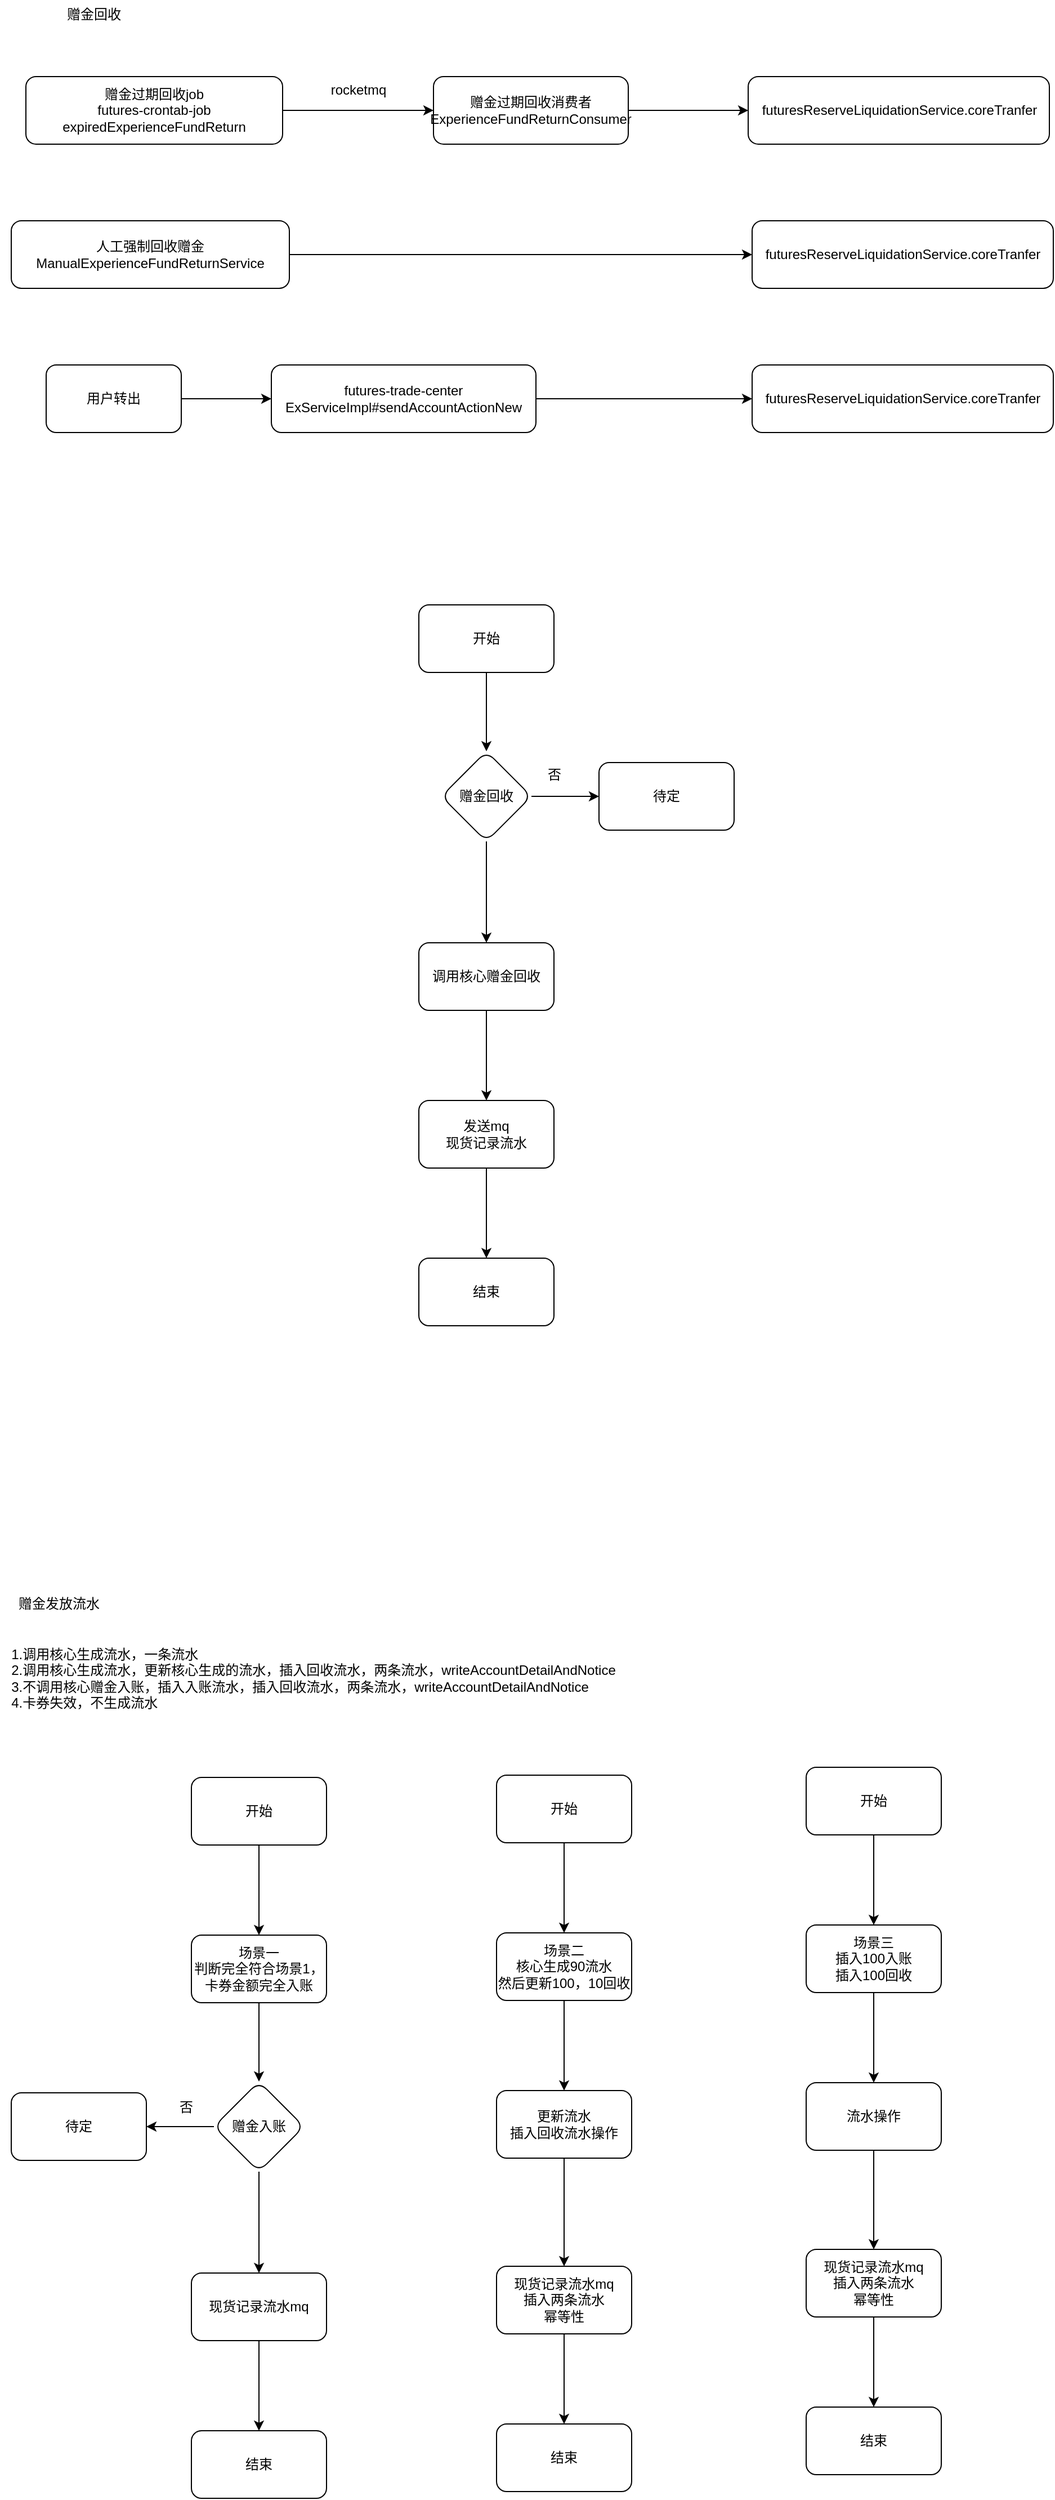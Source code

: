 <mxfile version="28.1.1">
  <diagram name="第 1 页" id="ScFyZtU0BeAtE_UhqbLz">
    <mxGraphModel dx="946" dy="694" grid="0" gridSize="10" guides="1" tooltips="1" connect="1" arrows="1" fold="1" page="1" pageScale="1" pageWidth="9000" pageHeight="9020" math="0" shadow="0">
      <root>
        <mxCell id="0" />
        <mxCell id="1" parent="0" />
        <mxCell id="WqhuBrgNzI3p_E5B1vp2-18" value="" style="edgeStyle=orthogonalEdgeStyle;rounded=0;orthogonalLoop=1;jettySize=auto;html=1;" edge="1" parent="1" source="WqhuBrgNzI3p_E5B1vp2-16" target="WqhuBrgNzI3p_E5B1vp2-17">
          <mxGeometry relative="1" as="geometry" />
        </mxCell>
        <mxCell id="WqhuBrgNzI3p_E5B1vp2-16" value="赠金过期回收job&lt;br&gt;futures-crontab-job&lt;div&gt;expiredExperienceFundReturn&lt;/div&gt;" style="rounded=1;whiteSpace=wrap;html=1;" vertex="1" parent="1">
          <mxGeometry x="118" y="248" width="228" height="60" as="geometry" />
        </mxCell>
        <mxCell id="WqhuBrgNzI3p_E5B1vp2-21" value="" style="edgeStyle=orthogonalEdgeStyle;rounded=0;orthogonalLoop=1;jettySize=auto;html=1;" edge="1" parent="1" source="WqhuBrgNzI3p_E5B1vp2-17" target="WqhuBrgNzI3p_E5B1vp2-20">
          <mxGeometry relative="1" as="geometry" />
        </mxCell>
        <mxCell id="WqhuBrgNzI3p_E5B1vp2-17" value="赠金过期回收消费者&lt;div&gt;ExperienceFundReturnConsumer&lt;/div&gt;" style="whiteSpace=wrap;html=1;rounded=1;" vertex="1" parent="1">
          <mxGeometry x="480" y="248" width="173" height="60" as="geometry" />
        </mxCell>
        <mxCell id="WqhuBrgNzI3p_E5B1vp2-19" value="rocketmq" style="text;html=1;align=center;verticalAlign=middle;resizable=0;points=[];autosize=1;strokeColor=none;fillColor=none;" vertex="1" parent="1">
          <mxGeometry x="379" y="247" width="67" height="26" as="geometry" />
        </mxCell>
        <mxCell id="WqhuBrgNzI3p_E5B1vp2-20" value="futuresReserveLiquidationService.coreTranfer" style="whiteSpace=wrap;html=1;rounded=1;" vertex="1" parent="1">
          <mxGeometry x="759.5" y="248" width="267.5" height="60" as="geometry" />
        </mxCell>
        <mxCell id="WqhuBrgNzI3p_E5B1vp2-24" style="edgeStyle=orthogonalEdgeStyle;rounded=0;orthogonalLoop=1;jettySize=auto;html=1;" edge="1" parent="1" source="WqhuBrgNzI3p_E5B1vp2-22" target="WqhuBrgNzI3p_E5B1vp2-23">
          <mxGeometry relative="1" as="geometry" />
        </mxCell>
        <mxCell id="WqhuBrgNzI3p_E5B1vp2-22" value="人工强制回收赠金&lt;div&gt;ManualExperienceFundReturnService&lt;/div&gt;" style="rounded=1;whiteSpace=wrap;html=1;" vertex="1" parent="1">
          <mxGeometry x="105" y="376" width="247" height="60" as="geometry" />
        </mxCell>
        <mxCell id="WqhuBrgNzI3p_E5B1vp2-23" value="futuresReserveLiquidationService.coreTranfer" style="whiteSpace=wrap;html=1;rounded=1;" vertex="1" parent="1">
          <mxGeometry x="763" y="376" width="267.5" height="60" as="geometry" />
        </mxCell>
        <mxCell id="WqhuBrgNzI3p_E5B1vp2-26" value="futuresReserveLiquidationService.coreTranfer" style="whiteSpace=wrap;html=1;rounded=1;" vertex="1" parent="1">
          <mxGeometry x="763" y="504" width="267.5" height="60" as="geometry" />
        </mxCell>
        <mxCell id="WqhuBrgNzI3p_E5B1vp2-29" value="" style="edgeStyle=orthogonalEdgeStyle;rounded=0;orthogonalLoop=1;jettySize=auto;html=1;" edge="1" parent="1" source="WqhuBrgNzI3p_E5B1vp2-27" target="WqhuBrgNzI3p_E5B1vp2-28">
          <mxGeometry relative="1" as="geometry" />
        </mxCell>
        <mxCell id="WqhuBrgNzI3p_E5B1vp2-27" value="用户转出" style="rounded=1;whiteSpace=wrap;html=1;" vertex="1" parent="1">
          <mxGeometry x="136" y="504" width="120" height="60" as="geometry" />
        </mxCell>
        <mxCell id="WqhuBrgNzI3p_E5B1vp2-30" style="edgeStyle=orthogonalEdgeStyle;rounded=0;orthogonalLoop=1;jettySize=auto;html=1;" edge="1" parent="1" source="WqhuBrgNzI3p_E5B1vp2-28" target="WqhuBrgNzI3p_E5B1vp2-26">
          <mxGeometry relative="1" as="geometry" />
        </mxCell>
        <mxCell id="WqhuBrgNzI3p_E5B1vp2-28" value="futures-trade-center&lt;div&gt;&lt;div data-lark-html-role=&quot;root&quot;&gt;&lt;span style=&quot;white-space: pre;&quot; data-eleid=&quot;3&quot; class=&quot;text-only&quot;&gt;ExServiceImpl#sendAccountActionNew&lt;/span&gt;&lt;/div&gt;&lt;/div&gt;" style="whiteSpace=wrap;html=1;rounded=1;" vertex="1" parent="1">
          <mxGeometry x="336" y="504" width="235" height="60" as="geometry" />
        </mxCell>
        <mxCell id="WqhuBrgNzI3p_E5B1vp2-31" value="赠金回收" style="text;html=1;align=center;verticalAlign=middle;resizable=0;points=[];autosize=1;strokeColor=none;fillColor=none;" vertex="1" parent="1">
          <mxGeometry x="145" y="180" width="66" height="26" as="geometry" />
        </mxCell>
        <mxCell id="WqhuBrgNzI3p_E5B1vp2-61" value="" style="edgeStyle=orthogonalEdgeStyle;rounded=0;orthogonalLoop=1;jettySize=auto;html=1;" edge="1" parent="1" source="WqhuBrgNzI3p_E5B1vp2-32" target="WqhuBrgNzI3p_E5B1vp2-60">
          <mxGeometry relative="1" as="geometry" />
        </mxCell>
        <mxCell id="WqhuBrgNzI3p_E5B1vp2-32" value="开始" style="rounded=1;whiteSpace=wrap;html=1;" vertex="1" parent="1">
          <mxGeometry x="467" y="717" width="120" height="60" as="geometry" />
        </mxCell>
        <mxCell id="WqhuBrgNzI3p_E5B1vp2-55" value="赠金发放流水" style="text;html=1;align=center;verticalAlign=middle;resizable=0;points=[];autosize=1;strokeColor=none;fillColor=none;" vertex="1" parent="1">
          <mxGeometry x="102" y="1591" width="90" height="26" as="geometry" />
        </mxCell>
        <mxCell id="WqhuBrgNzI3p_E5B1vp2-57" value="&lt;div style=&quot;text-align: left;&quot;&gt;1.调用核心生成流水，一条流水&lt;/div&gt;&lt;div style=&quot;text-align: left;&quot;&gt;2.调用核心生成流水，更新核心生成的流水，插入回收流水，两条流水，writeAccountDetailAndNotice&lt;/div&gt;&lt;div style=&quot;text-align: left;&quot;&gt;3.不调用核心赠金入账，插入入账流水，插入回收流水，两条流水，writeAccountDetailAndNotice&lt;/div&gt;&lt;div style=&quot;text-align: left;&quot;&gt;4.卡券失效，不生成流水&lt;/div&gt;" style="text;html=1;align=center;verticalAlign=middle;resizable=0;points=[];autosize=1;strokeColor=none;fillColor=none;" vertex="1" parent="1">
          <mxGeometry x="95" y="1635" width="555" height="70" as="geometry" />
        </mxCell>
        <mxCell id="WqhuBrgNzI3p_E5B1vp2-63" value="" style="edgeStyle=orthogonalEdgeStyle;rounded=0;orthogonalLoop=1;jettySize=auto;html=1;" edge="1" parent="1" source="WqhuBrgNzI3p_E5B1vp2-60" target="WqhuBrgNzI3p_E5B1vp2-62">
          <mxGeometry relative="1" as="geometry" />
        </mxCell>
        <mxCell id="WqhuBrgNzI3p_E5B1vp2-66" value="" style="edgeStyle=orthogonalEdgeStyle;rounded=0;orthogonalLoop=1;jettySize=auto;html=1;" edge="1" parent="1" source="WqhuBrgNzI3p_E5B1vp2-60" target="WqhuBrgNzI3p_E5B1vp2-65">
          <mxGeometry relative="1" as="geometry" />
        </mxCell>
        <mxCell id="WqhuBrgNzI3p_E5B1vp2-60" value="赠金回收" style="rhombus;whiteSpace=wrap;html=1;rounded=1;" vertex="1" parent="1">
          <mxGeometry x="487" y="847" width="80" height="80" as="geometry" />
        </mxCell>
        <mxCell id="WqhuBrgNzI3p_E5B1vp2-62" value="待定" style="whiteSpace=wrap;html=1;rounded=1;" vertex="1" parent="1">
          <mxGeometry x="627" y="857" width="120" height="60" as="geometry" />
        </mxCell>
        <mxCell id="WqhuBrgNzI3p_E5B1vp2-64" value="否" style="text;html=1;align=center;verticalAlign=middle;resizable=0;points=[];autosize=1;strokeColor=none;fillColor=none;" vertex="1" parent="1">
          <mxGeometry x="572" y="855" width="30" height="26" as="geometry" />
        </mxCell>
        <mxCell id="WqhuBrgNzI3p_E5B1vp2-68" value="" style="edgeStyle=orthogonalEdgeStyle;rounded=0;orthogonalLoop=1;jettySize=auto;html=1;" edge="1" parent="1" source="WqhuBrgNzI3p_E5B1vp2-65" target="WqhuBrgNzI3p_E5B1vp2-67">
          <mxGeometry relative="1" as="geometry" />
        </mxCell>
        <mxCell id="WqhuBrgNzI3p_E5B1vp2-65" value="调用核心赠金回收" style="whiteSpace=wrap;html=1;rounded=1;" vertex="1" parent="1">
          <mxGeometry x="467" y="1017" width="120" height="60" as="geometry" />
        </mxCell>
        <mxCell id="WqhuBrgNzI3p_E5B1vp2-70" value="" style="edgeStyle=orthogonalEdgeStyle;rounded=0;orthogonalLoop=1;jettySize=auto;html=1;" edge="1" parent="1" source="WqhuBrgNzI3p_E5B1vp2-67" target="WqhuBrgNzI3p_E5B1vp2-69">
          <mxGeometry relative="1" as="geometry" />
        </mxCell>
        <mxCell id="WqhuBrgNzI3p_E5B1vp2-67" value="发送mq&lt;div&gt;现货记录流水&lt;/div&gt;" style="whiteSpace=wrap;html=1;rounded=1;" vertex="1" parent="1">
          <mxGeometry x="467" y="1157" width="120" height="60" as="geometry" />
        </mxCell>
        <mxCell id="WqhuBrgNzI3p_E5B1vp2-69" value="结束" style="whiteSpace=wrap;html=1;rounded=1;" vertex="1" parent="1">
          <mxGeometry x="467" y="1297" width="120" height="60" as="geometry" />
        </mxCell>
        <mxCell id="WqhuBrgNzI3p_E5B1vp2-73" value="" style="edgeStyle=orthogonalEdgeStyle;rounded=0;orthogonalLoop=1;jettySize=auto;html=1;" edge="1" parent="1" source="WqhuBrgNzI3p_E5B1vp2-71" target="WqhuBrgNzI3p_E5B1vp2-72">
          <mxGeometry relative="1" as="geometry" />
        </mxCell>
        <mxCell id="WqhuBrgNzI3p_E5B1vp2-71" value="开始" style="rounded=1;whiteSpace=wrap;html=1;" vertex="1" parent="1">
          <mxGeometry x="265" y="1758" width="120" height="60" as="geometry" />
        </mxCell>
        <mxCell id="WqhuBrgNzI3p_E5B1vp2-75" value="" style="edgeStyle=orthogonalEdgeStyle;rounded=0;orthogonalLoop=1;jettySize=auto;html=1;" edge="1" parent="1" source="WqhuBrgNzI3p_E5B1vp2-72" target="WqhuBrgNzI3p_E5B1vp2-74">
          <mxGeometry relative="1" as="geometry" />
        </mxCell>
        <mxCell id="WqhuBrgNzI3p_E5B1vp2-72" value="场景一&lt;div&gt;判断完全符合场景1，卡券金额完全入账&lt;/div&gt;" style="whiteSpace=wrap;html=1;rounded=1;" vertex="1" parent="1">
          <mxGeometry x="265" y="1898" width="120" height="60" as="geometry" />
        </mxCell>
        <mxCell id="WqhuBrgNzI3p_E5B1vp2-77" value="" style="edgeStyle=orthogonalEdgeStyle;rounded=0;orthogonalLoop=1;jettySize=auto;html=1;" edge="1" parent="1" source="WqhuBrgNzI3p_E5B1vp2-74" target="WqhuBrgNzI3p_E5B1vp2-76">
          <mxGeometry relative="1" as="geometry" />
        </mxCell>
        <mxCell id="WqhuBrgNzI3p_E5B1vp2-80" value="" style="edgeStyle=orthogonalEdgeStyle;rounded=0;orthogonalLoop=1;jettySize=auto;html=1;" edge="1" parent="1" source="WqhuBrgNzI3p_E5B1vp2-74" target="WqhuBrgNzI3p_E5B1vp2-79">
          <mxGeometry relative="1" as="geometry" />
        </mxCell>
        <mxCell id="WqhuBrgNzI3p_E5B1vp2-74" value="赠金入账" style="rhombus;whiteSpace=wrap;html=1;rounded=1;" vertex="1" parent="1">
          <mxGeometry x="285" y="2028" width="80" height="80" as="geometry" />
        </mxCell>
        <mxCell id="WqhuBrgNzI3p_E5B1vp2-76" value="待定" style="whiteSpace=wrap;html=1;rounded=1;" vertex="1" parent="1">
          <mxGeometry x="105" y="2038" width="120" height="60" as="geometry" />
        </mxCell>
        <mxCell id="WqhuBrgNzI3p_E5B1vp2-78" value="否" style="text;html=1;align=center;verticalAlign=middle;resizable=0;points=[];autosize=1;strokeColor=none;fillColor=none;" vertex="1" parent="1">
          <mxGeometry x="245" y="2038" width="30" height="26" as="geometry" />
        </mxCell>
        <mxCell id="WqhuBrgNzI3p_E5B1vp2-82" value="" style="edgeStyle=orthogonalEdgeStyle;rounded=0;orthogonalLoop=1;jettySize=auto;html=1;" edge="1" parent="1" source="WqhuBrgNzI3p_E5B1vp2-79" target="WqhuBrgNzI3p_E5B1vp2-81">
          <mxGeometry relative="1" as="geometry" />
        </mxCell>
        <mxCell id="WqhuBrgNzI3p_E5B1vp2-79" value="现货记录流水mq" style="whiteSpace=wrap;html=1;rounded=1;" vertex="1" parent="1">
          <mxGeometry x="265" y="2198" width="120" height="60" as="geometry" />
        </mxCell>
        <mxCell id="WqhuBrgNzI3p_E5B1vp2-81" value="结束" style="whiteSpace=wrap;html=1;rounded=1;" vertex="1" parent="1">
          <mxGeometry x="265" y="2338" width="120" height="60" as="geometry" />
        </mxCell>
        <mxCell id="WqhuBrgNzI3p_E5B1vp2-85" value="" style="edgeStyle=orthogonalEdgeStyle;rounded=0;orthogonalLoop=1;jettySize=auto;html=1;" edge="1" parent="1" source="WqhuBrgNzI3p_E5B1vp2-83" target="WqhuBrgNzI3p_E5B1vp2-84">
          <mxGeometry relative="1" as="geometry" />
        </mxCell>
        <mxCell id="WqhuBrgNzI3p_E5B1vp2-83" value="开始" style="rounded=1;whiteSpace=wrap;html=1;" vertex="1" parent="1">
          <mxGeometry x="536" y="1756" width="120" height="60" as="geometry" />
        </mxCell>
        <mxCell id="WqhuBrgNzI3p_E5B1vp2-87" value="" style="edgeStyle=orthogonalEdgeStyle;rounded=0;orthogonalLoop=1;jettySize=auto;html=1;" edge="1" parent="1" source="WqhuBrgNzI3p_E5B1vp2-84" target="WqhuBrgNzI3p_E5B1vp2-86">
          <mxGeometry relative="1" as="geometry" />
        </mxCell>
        <mxCell id="WqhuBrgNzI3p_E5B1vp2-84" value="场景二&lt;div&gt;核心生成90流水&lt;/div&gt;&lt;div&gt;然后更新100，10回收&lt;/div&gt;" style="whiteSpace=wrap;html=1;rounded=1;" vertex="1" parent="1">
          <mxGeometry x="536" y="1896" width="120" height="60" as="geometry" />
        </mxCell>
        <mxCell id="WqhuBrgNzI3p_E5B1vp2-89" style="edgeStyle=orthogonalEdgeStyle;rounded=0;orthogonalLoop=1;jettySize=auto;html=1;entryX=0.5;entryY=0;entryDx=0;entryDy=0;" edge="1" parent="1" source="WqhuBrgNzI3p_E5B1vp2-86" target="WqhuBrgNzI3p_E5B1vp2-88">
          <mxGeometry relative="1" as="geometry" />
        </mxCell>
        <mxCell id="WqhuBrgNzI3p_E5B1vp2-86" value="更新流水&lt;br&gt;插入回收流水操作" style="whiteSpace=wrap;html=1;rounded=1;" vertex="1" parent="1">
          <mxGeometry x="536" y="2036" width="120" height="60" as="geometry" />
        </mxCell>
        <mxCell id="WqhuBrgNzI3p_E5B1vp2-91" value="" style="edgeStyle=orthogonalEdgeStyle;rounded=0;orthogonalLoop=1;jettySize=auto;html=1;" edge="1" parent="1" source="WqhuBrgNzI3p_E5B1vp2-88" target="WqhuBrgNzI3p_E5B1vp2-90">
          <mxGeometry relative="1" as="geometry" />
        </mxCell>
        <mxCell id="WqhuBrgNzI3p_E5B1vp2-88" value="现货记录流水mq&lt;div&gt;插入两条流水&lt;/div&gt;&lt;div&gt;幂等性&lt;/div&gt;" style="whiteSpace=wrap;html=1;rounded=1;" vertex="1" parent="1">
          <mxGeometry x="536" y="2192" width="120" height="60" as="geometry" />
        </mxCell>
        <mxCell id="WqhuBrgNzI3p_E5B1vp2-90" value="结束" style="whiteSpace=wrap;html=1;rounded=1;" vertex="1" parent="1">
          <mxGeometry x="536" y="2332" width="120" height="60" as="geometry" />
        </mxCell>
        <mxCell id="WqhuBrgNzI3p_E5B1vp2-94" value="" style="edgeStyle=orthogonalEdgeStyle;rounded=0;orthogonalLoop=1;jettySize=auto;html=1;" edge="1" parent="1" source="WqhuBrgNzI3p_E5B1vp2-92" target="WqhuBrgNzI3p_E5B1vp2-93">
          <mxGeometry relative="1" as="geometry" />
        </mxCell>
        <mxCell id="WqhuBrgNzI3p_E5B1vp2-92" value="开始" style="rounded=1;whiteSpace=wrap;html=1;" vertex="1" parent="1">
          <mxGeometry x="811" y="1749" width="120" height="60" as="geometry" />
        </mxCell>
        <mxCell id="WqhuBrgNzI3p_E5B1vp2-96" value="" style="edgeStyle=orthogonalEdgeStyle;rounded=0;orthogonalLoop=1;jettySize=auto;html=1;" edge="1" parent="1" source="WqhuBrgNzI3p_E5B1vp2-93" target="WqhuBrgNzI3p_E5B1vp2-95">
          <mxGeometry relative="1" as="geometry" />
        </mxCell>
        <mxCell id="WqhuBrgNzI3p_E5B1vp2-93" value="场景三&lt;div&gt;插入100入账&lt;/div&gt;&lt;div&gt;插入100回收&lt;/div&gt;" style="whiteSpace=wrap;html=1;rounded=1;" vertex="1" parent="1">
          <mxGeometry x="811" y="1889" width="120" height="60" as="geometry" />
        </mxCell>
        <mxCell id="WqhuBrgNzI3p_E5B1vp2-98" style="edgeStyle=orthogonalEdgeStyle;rounded=0;orthogonalLoop=1;jettySize=auto;html=1;" edge="1" parent="1" source="WqhuBrgNzI3p_E5B1vp2-95" target="WqhuBrgNzI3p_E5B1vp2-97">
          <mxGeometry relative="1" as="geometry" />
        </mxCell>
        <mxCell id="WqhuBrgNzI3p_E5B1vp2-95" value="流水操作" style="whiteSpace=wrap;html=1;rounded=1;" vertex="1" parent="1">
          <mxGeometry x="811" y="2029" width="120" height="60" as="geometry" />
        </mxCell>
        <mxCell id="WqhuBrgNzI3p_E5B1vp2-100" value="" style="edgeStyle=orthogonalEdgeStyle;rounded=0;orthogonalLoop=1;jettySize=auto;html=1;" edge="1" parent="1" source="WqhuBrgNzI3p_E5B1vp2-97" target="WqhuBrgNzI3p_E5B1vp2-99">
          <mxGeometry relative="1" as="geometry" />
        </mxCell>
        <mxCell id="WqhuBrgNzI3p_E5B1vp2-97" value="现货记录流水mq&lt;div&gt;插入两条流水&lt;/div&gt;&lt;div&gt;幂等性&lt;/div&gt;" style="whiteSpace=wrap;html=1;rounded=1;" vertex="1" parent="1">
          <mxGeometry x="811" y="2177" width="120" height="60" as="geometry" />
        </mxCell>
        <mxCell id="WqhuBrgNzI3p_E5B1vp2-99" value="结束" style="whiteSpace=wrap;html=1;rounded=1;" vertex="1" parent="1">
          <mxGeometry x="811" y="2317" width="120" height="60" as="geometry" />
        </mxCell>
      </root>
    </mxGraphModel>
  </diagram>
</mxfile>
